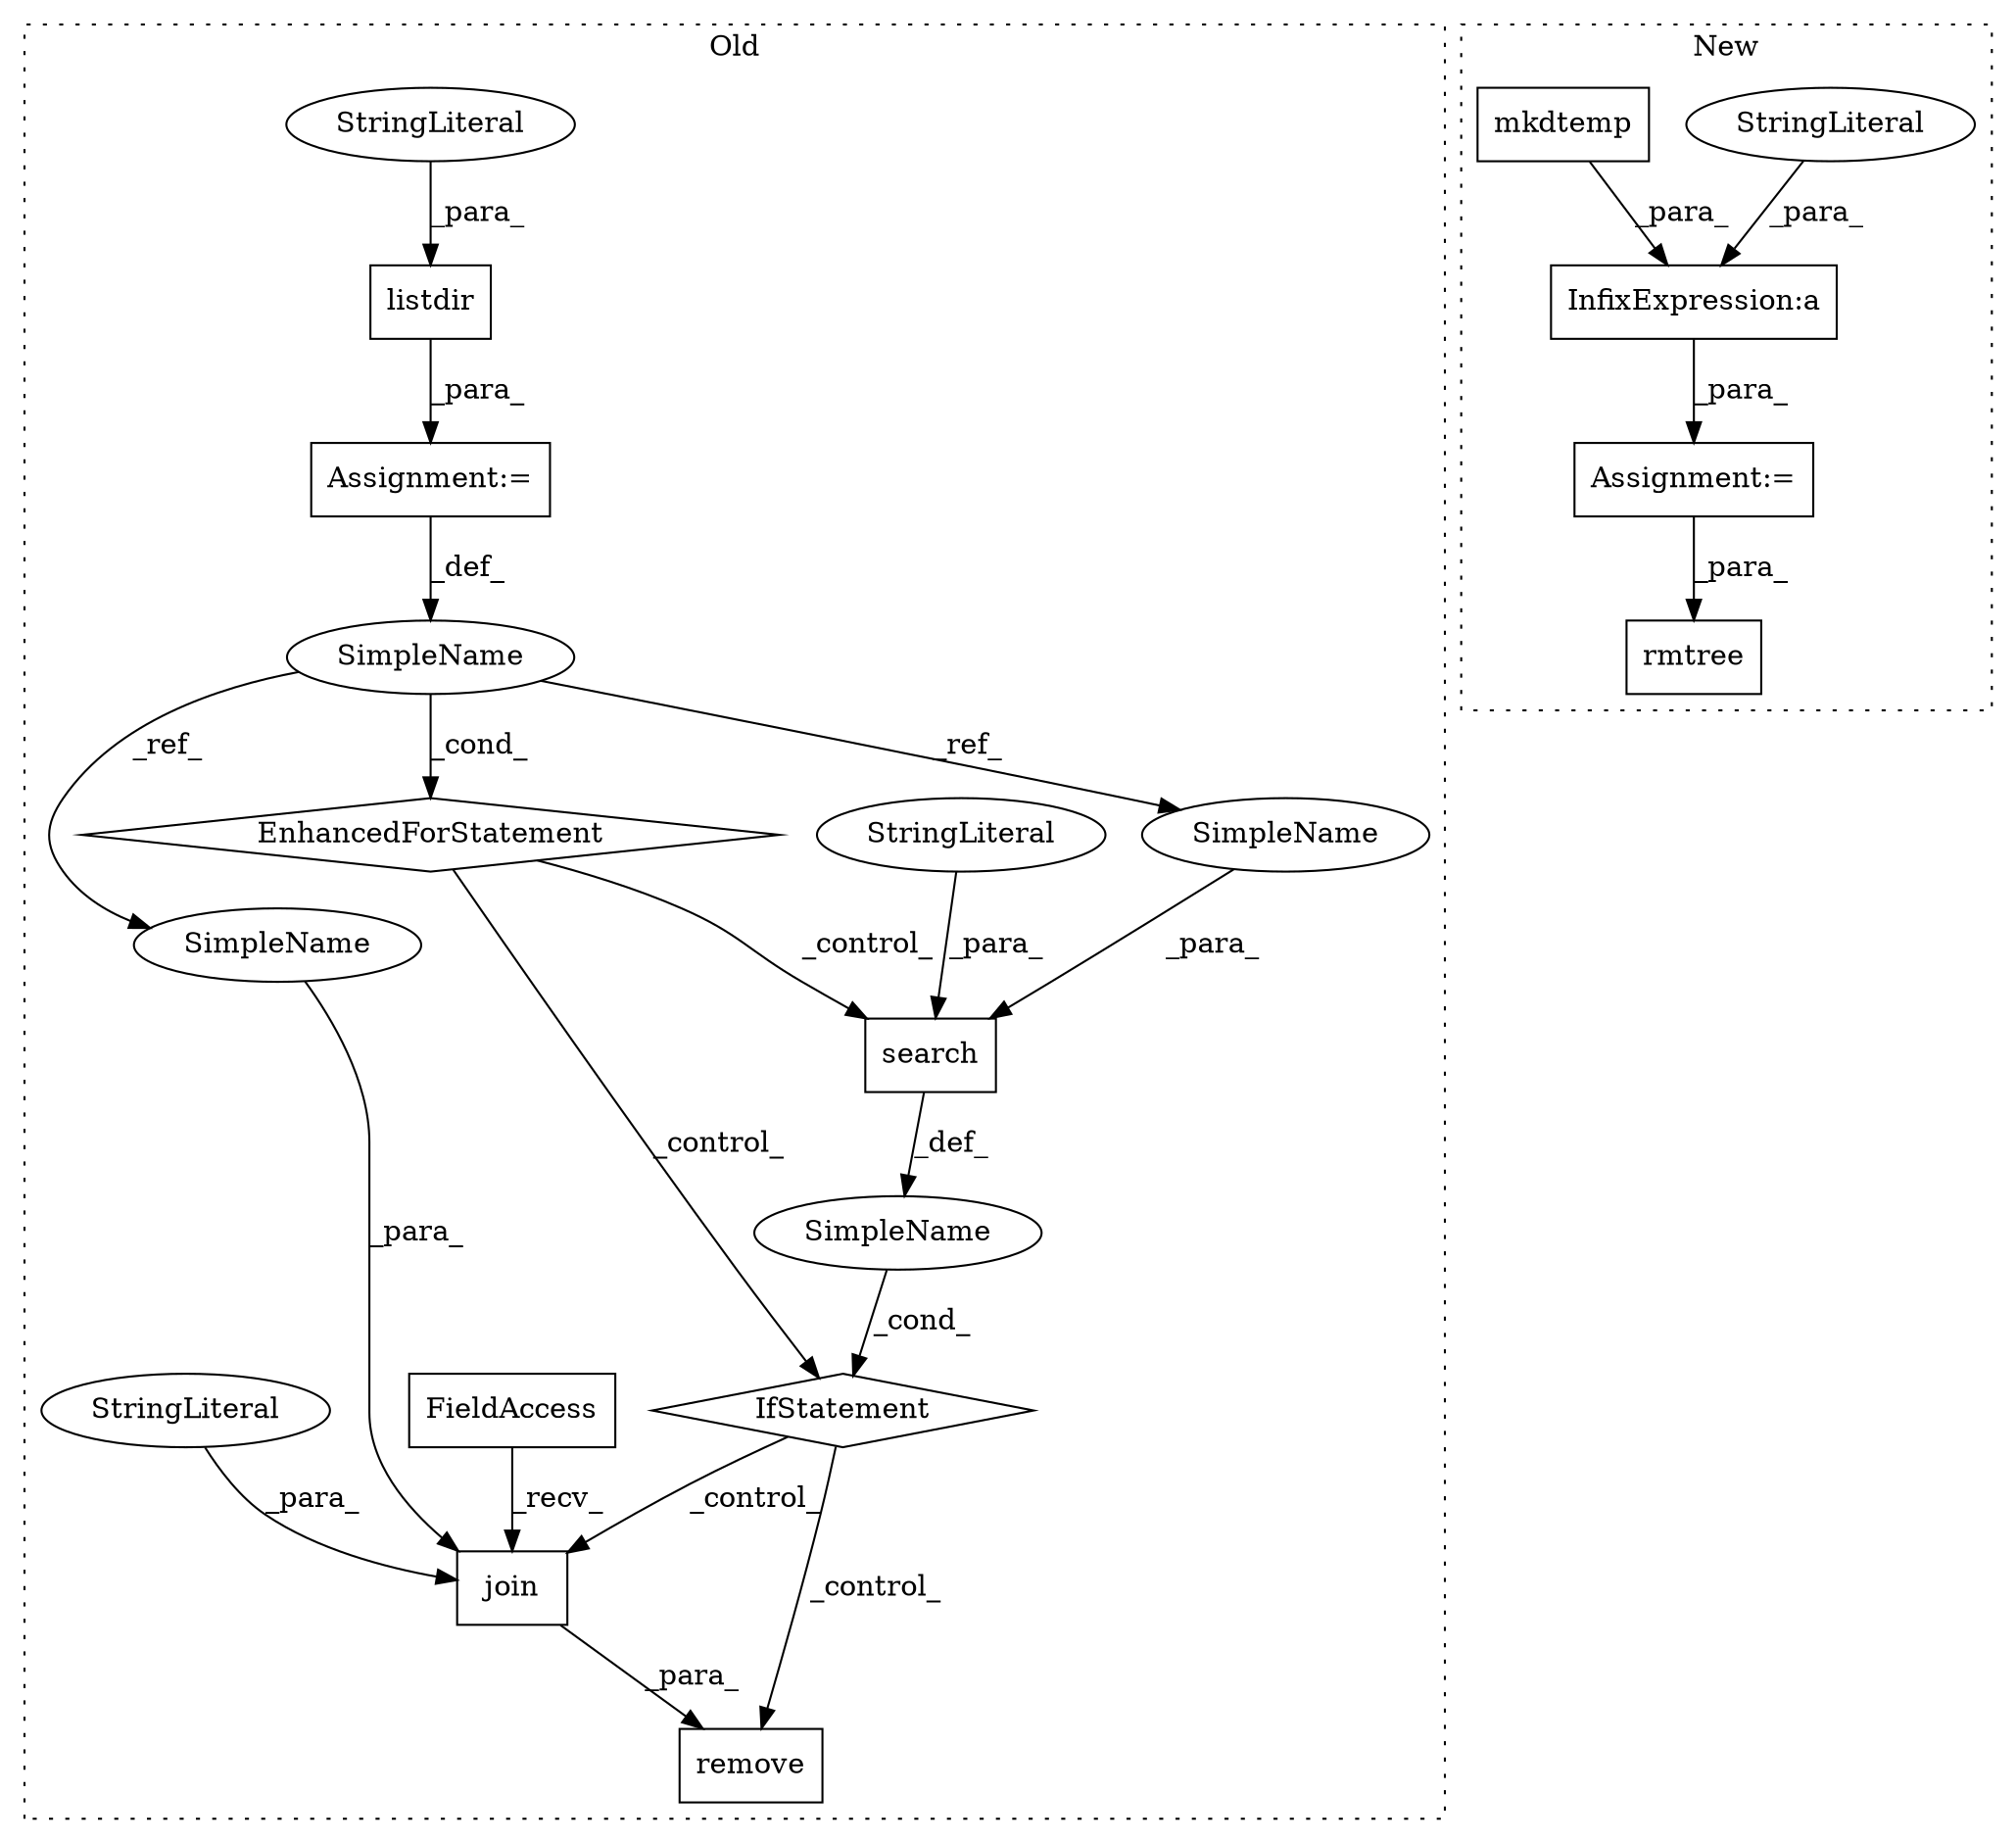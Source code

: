 digraph G {
subgraph cluster0 {
1 [label="EnhancedForStatement" a="70" s="33546,33630" l="57,2" shape="diamond"];
3 [label="Assignment:=" a="7" s="33546,33630" l="57,2" shape="box"];
4 [label="IfStatement" a="25" s="33642,33667" l="4,2" shape="diamond"];
5 [label="SimpleName" a="42" s="33610" l="1" shape="ellipse"];
6 [label="remove" a="32" s="33684,33711" l="7,1" shape="box"];
7 [label="SimpleName" a="42" s="" l="" shape="ellipse"];
8 [label="search" a="32" s="33646,33666" l="7,1" shape="box"];
9 [label="listdir" a="32" s="33617,33629" l="8,1" shape="box"];
11 [label="join" a="32" s="33699,33710" l="5,1" shape="box"];
12 [label="FieldAccess" a="22" s="33691" l="7" shape="box"];
14 [label="StringLiteral" a="45" s="33625" l="4" shape="ellipse"];
15 [label="StringLiteral" a="45" s="33653" l="11" shape="ellipse"];
17 [label="StringLiteral" a="45" s="33704" l="4" shape="ellipse"];
19 [label="SimpleName" a="42" s="33709" l="1" shape="ellipse"];
20 [label="SimpleName" a="42" s="33665" l="1" shape="ellipse"];
label = "Old";
style="dotted";
}
subgraph cluster1 {
2 [label="rmtree" a="32" s="33383,33396" l="7,1" shape="box"];
10 [label="InfixExpression:a" a="27" s="33137" l="3" shape="box"];
13 [label="StringLiteral" a="45" s="33140" l="3" shape="ellipse"];
16 [label="Assignment:=" a="7" s="33126" l="1" shape="box"];
18 [label="mkdtemp" a="32" s="33128" l="9" shape="box"];
label = "New";
style="dotted";
}
1 -> 8 [label="_control_"];
1 -> 4 [label="_control_"];
3 -> 5 [label="_def_"];
4 -> 6 [label="_control_"];
4 -> 11 [label="_control_"];
5 -> 19 [label="_ref_"];
5 -> 20 [label="_ref_"];
5 -> 1 [label="_cond_"];
7 -> 4 [label="_cond_"];
8 -> 7 [label="_def_"];
9 -> 3 [label="_para_"];
10 -> 16 [label="_para_"];
11 -> 6 [label="_para_"];
12 -> 11 [label="_recv_"];
13 -> 10 [label="_para_"];
14 -> 9 [label="_para_"];
15 -> 8 [label="_para_"];
16 -> 2 [label="_para_"];
17 -> 11 [label="_para_"];
18 -> 10 [label="_para_"];
19 -> 11 [label="_para_"];
20 -> 8 [label="_para_"];
}